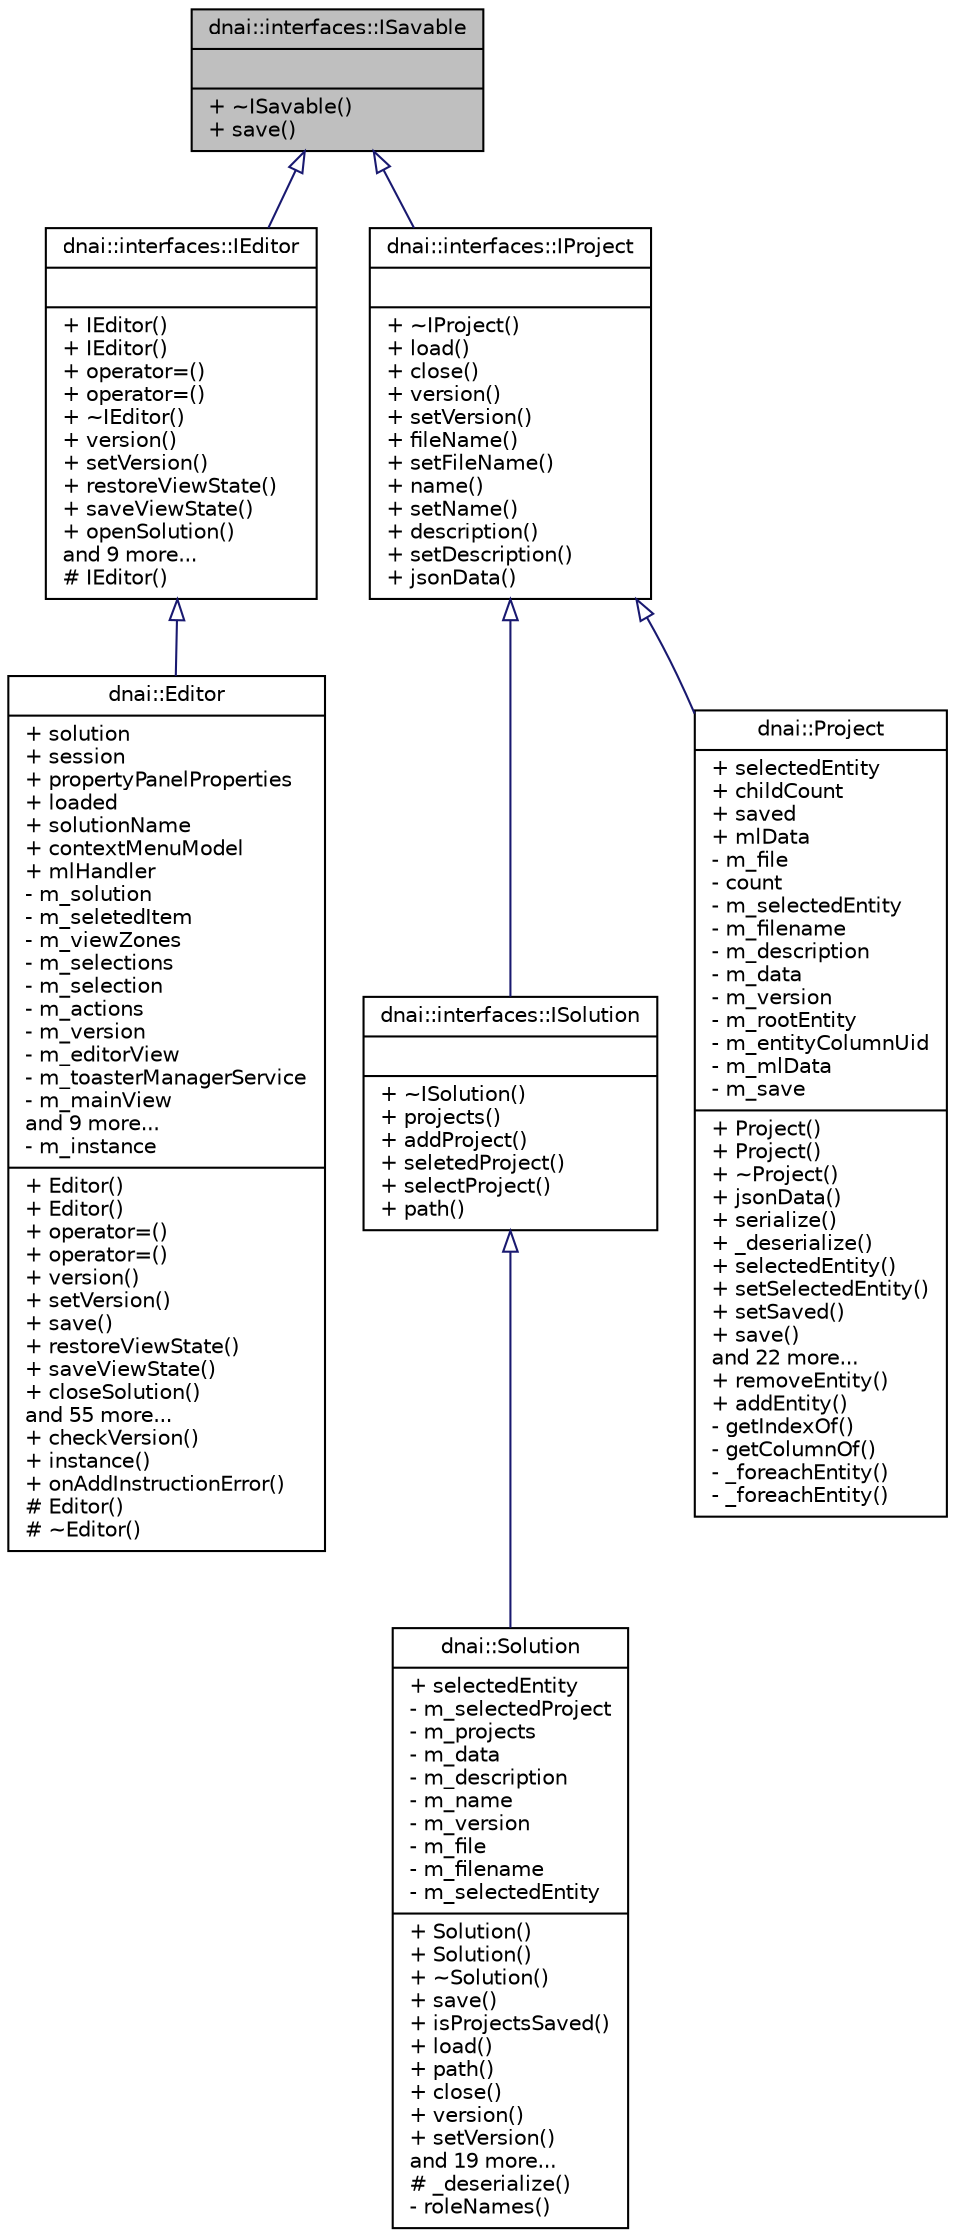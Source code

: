 digraph "dnai::interfaces::ISavable"
{
  edge [fontname="Helvetica",fontsize="10",labelfontname="Helvetica",labelfontsize="10"];
  node [fontname="Helvetica",fontsize="10",shape=record];
  Node1 [label="{dnai::interfaces::ISavable\n||+ ~ISavable()\l+ save()\l}",height=0.2,width=0.4,color="black", fillcolor="grey75", style="filled", fontcolor="black"];
  Node1 -> Node2 [dir="back",color="midnightblue",fontsize="10",style="solid",arrowtail="onormal",fontname="Helvetica"];
  Node2 [label="{dnai::interfaces::IEditor\n||+ IEditor()\l+ IEditor()\l+ operator=()\l+ operator=()\l+ ~IEditor()\l+ version()\l+ setVersion()\l+ restoreViewState()\l+ saveViewState()\l+ openSolution()\land 9 more...\l# IEditor()\l}",height=0.2,width=0.4,color="black", fillcolor="white", style="filled",URL="$classdnai_1_1interfaces_1_1_i_editor.html"];
  Node2 -> Node3 [dir="back",color="midnightblue",fontsize="10",style="solid",arrowtail="onormal",fontname="Helvetica"];
  Node3 [label="{dnai::Editor\n|+ solution\l+ session\l+ propertyPanelProperties\l+ loaded\l+ solutionName\l+ contextMenuModel\l+ mlHandler\l- m_solution\l- m_seletedItem\l- m_viewZones\l- m_selections\l- m_selection\l- m_actions\l- m_version\l- m_editorView\l- m_toasterManagerService\l- m_mainView\land 9 more...\l- m_instance\l|+ Editor()\l+ Editor()\l+ operator=()\l+ operator=()\l+ version()\l+ setVersion()\l+ save()\l+ restoreViewState()\l+ saveViewState()\l+ closeSolution()\land 55 more...\l+ checkVersion()\l+ instance()\l+ onAddInstructionError()\l# Editor()\l# ~Editor()\l}",height=0.2,width=0.4,color="black", fillcolor="white", style="filled",URL="$classdnai_1_1_editor.html"];
  Node1 -> Node4 [dir="back",color="midnightblue",fontsize="10",style="solid",arrowtail="onormal",fontname="Helvetica"];
  Node4 [label="{dnai::interfaces::IProject\n||+ ~IProject()\l+ load()\l+ close()\l+ version()\l+ setVersion()\l+ fileName()\l+ setFileName()\l+ name()\l+ setName()\l+ description()\l+ setDescription()\l+ jsonData()\l}",height=0.2,width=0.4,color="black", fillcolor="white", style="filled",URL="$classdnai_1_1interfaces_1_1_i_project.html"];
  Node4 -> Node5 [dir="back",color="midnightblue",fontsize="10",style="solid",arrowtail="onormal",fontname="Helvetica"];
  Node5 [label="{dnai::interfaces::ISolution\n||+ ~ISolution()\l+ projects()\l+ addProject()\l+ seletedProject()\l+ selectProject()\l+ path()\l}",height=0.2,width=0.4,color="black", fillcolor="white", style="filled",URL="$classdnai_1_1interfaces_1_1_i_solution.html"];
  Node5 -> Node6 [dir="back",color="midnightblue",fontsize="10",style="solid",arrowtail="onormal",fontname="Helvetica"];
  Node6 [label="{dnai::Solution\n|+ selectedEntity\l- m_selectedProject\l- m_projects\l- m_data\l- m_description\l- m_name\l- m_version\l- m_file\l- m_filename\l- m_selectedEntity\l|+ Solution()\l+ Solution()\l+ ~Solution()\l+ save()\l+ isProjectsSaved()\l+ load()\l+ path()\l+ close()\l+ version()\l+ setVersion()\land 19 more...\l# _deserialize()\l- roleNames()\l}",height=0.2,width=0.4,color="black", fillcolor="white", style="filled",URL="$classdnai_1_1_solution.html"];
  Node4 -> Node7 [dir="back",color="midnightblue",fontsize="10",style="solid",arrowtail="onormal",fontname="Helvetica"];
  Node7 [label="{dnai::Project\n|+ selectedEntity\l+ childCount\l+ saved\l+ mlData\l- m_file\l- count\l- m_selectedEntity\l- m_filename\l- m_description\l- m_data\l- m_version\l- m_rootEntity\l- m_entityColumnUid\l- m_mlData\l- m_save\l|+ Project()\l+ Project()\l+ ~Project()\l+ jsonData()\l+ serialize()\l+ _deserialize()\l+ selectedEntity()\l+ setSelectedEntity()\l+ setSaved()\l+ save()\land 22 more...\l+ removeEntity()\l+ addEntity()\l- getIndexOf()\l- getColumnOf()\l- _foreachEntity()\l- _foreachEntity()\l}",height=0.2,width=0.4,color="black", fillcolor="white", style="filled",URL="$classdnai_1_1_project.html"];
}
